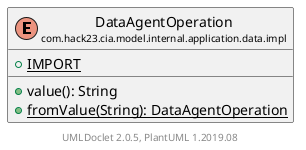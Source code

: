 @startuml
    set namespaceSeparator none
    hide empty fields
    hide empty methods

    enum "<size:14>DataAgentOperation\n<size:10>com.hack23.cia.model.internal.application.data.impl" as com.hack23.cia.model.internal.application.data.impl.DataAgentOperation [[DataAgentOperation.html]] {
        {static} +IMPORT
        +value(): String
        {static} +fromValue(String): DataAgentOperation
    }

    center footer UMLDoclet 2.0.5, PlantUML 1.2019.08
@enduml
